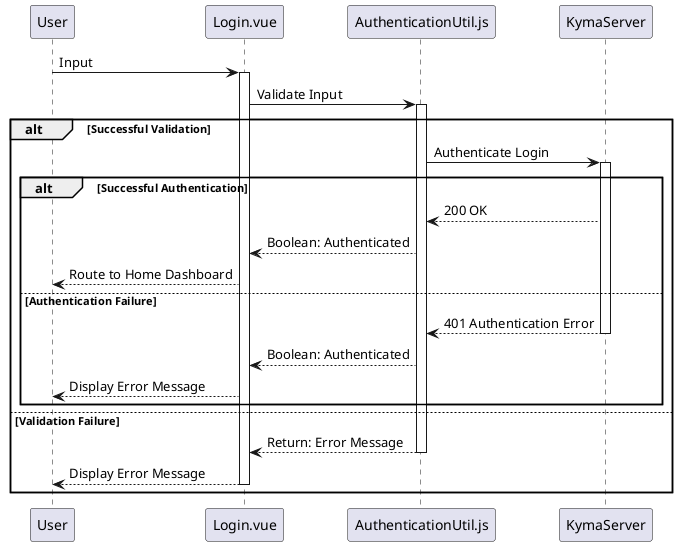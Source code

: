 @startuml
User->Login.vue:Input
activate Login.vue

Login.vue->AuthenticationUtil.js:Validate Input
activate AuthenticationUtil.js

alt Successful Validation

 AuthenticationUtil.js->KymaServer:Authenticate Login
 activate KymaServer
 alt Successful Authentication

  KymaServer-->AuthenticationUtil.js: 200 OK
  AuthenticationUtil.js-->Login.vue:Boolean: Authenticated
  Login.vue-->User:Route to Home Dashboard
 else Authentication Failure

  KymaServer-->AuthenticationUtil.js: 401 Authentication Error
  deactivate KymaServer
  AuthenticationUtil.js-->Login.vue:Boolean: Authenticated
  Login.vue-->User:Display Error Message
  end

else Validation Failure

 AuthenticationUtil.js-->Login.vue: Return: Error Message
 deactivate AuthenticationUtil.js
 Login.vue-->User:Display Error Message
 deactivate Login.vue
 end
@enduml
